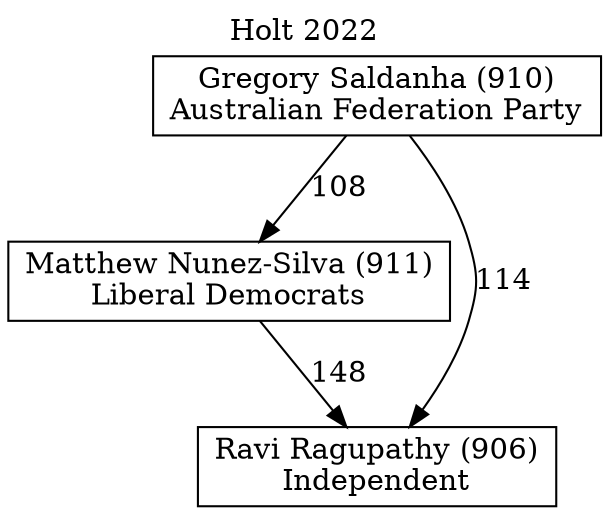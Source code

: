 // House preference flow
digraph "Ravi Ragupathy (906)_Holt_2022" {
	graph [label="Holt 2022" labelloc=t mclimit=10]
	node [shape=box]
	"Matthew Nunez-Silva (911)" [label="Matthew Nunez-Silva (911)
Liberal Democrats"]
	"Ravi Ragupathy (906)" [label="Ravi Ragupathy (906)
Independent"]
	"Gregory Saldanha (910)" [label="Gregory Saldanha (910)
Australian Federation Party"]
	"Gregory Saldanha (910)" -> "Matthew Nunez-Silva (911)" [label=108]
	"Matthew Nunez-Silva (911)" -> "Ravi Ragupathy (906)" [label=148]
	"Gregory Saldanha (910)" -> "Ravi Ragupathy (906)" [label=114]
}
